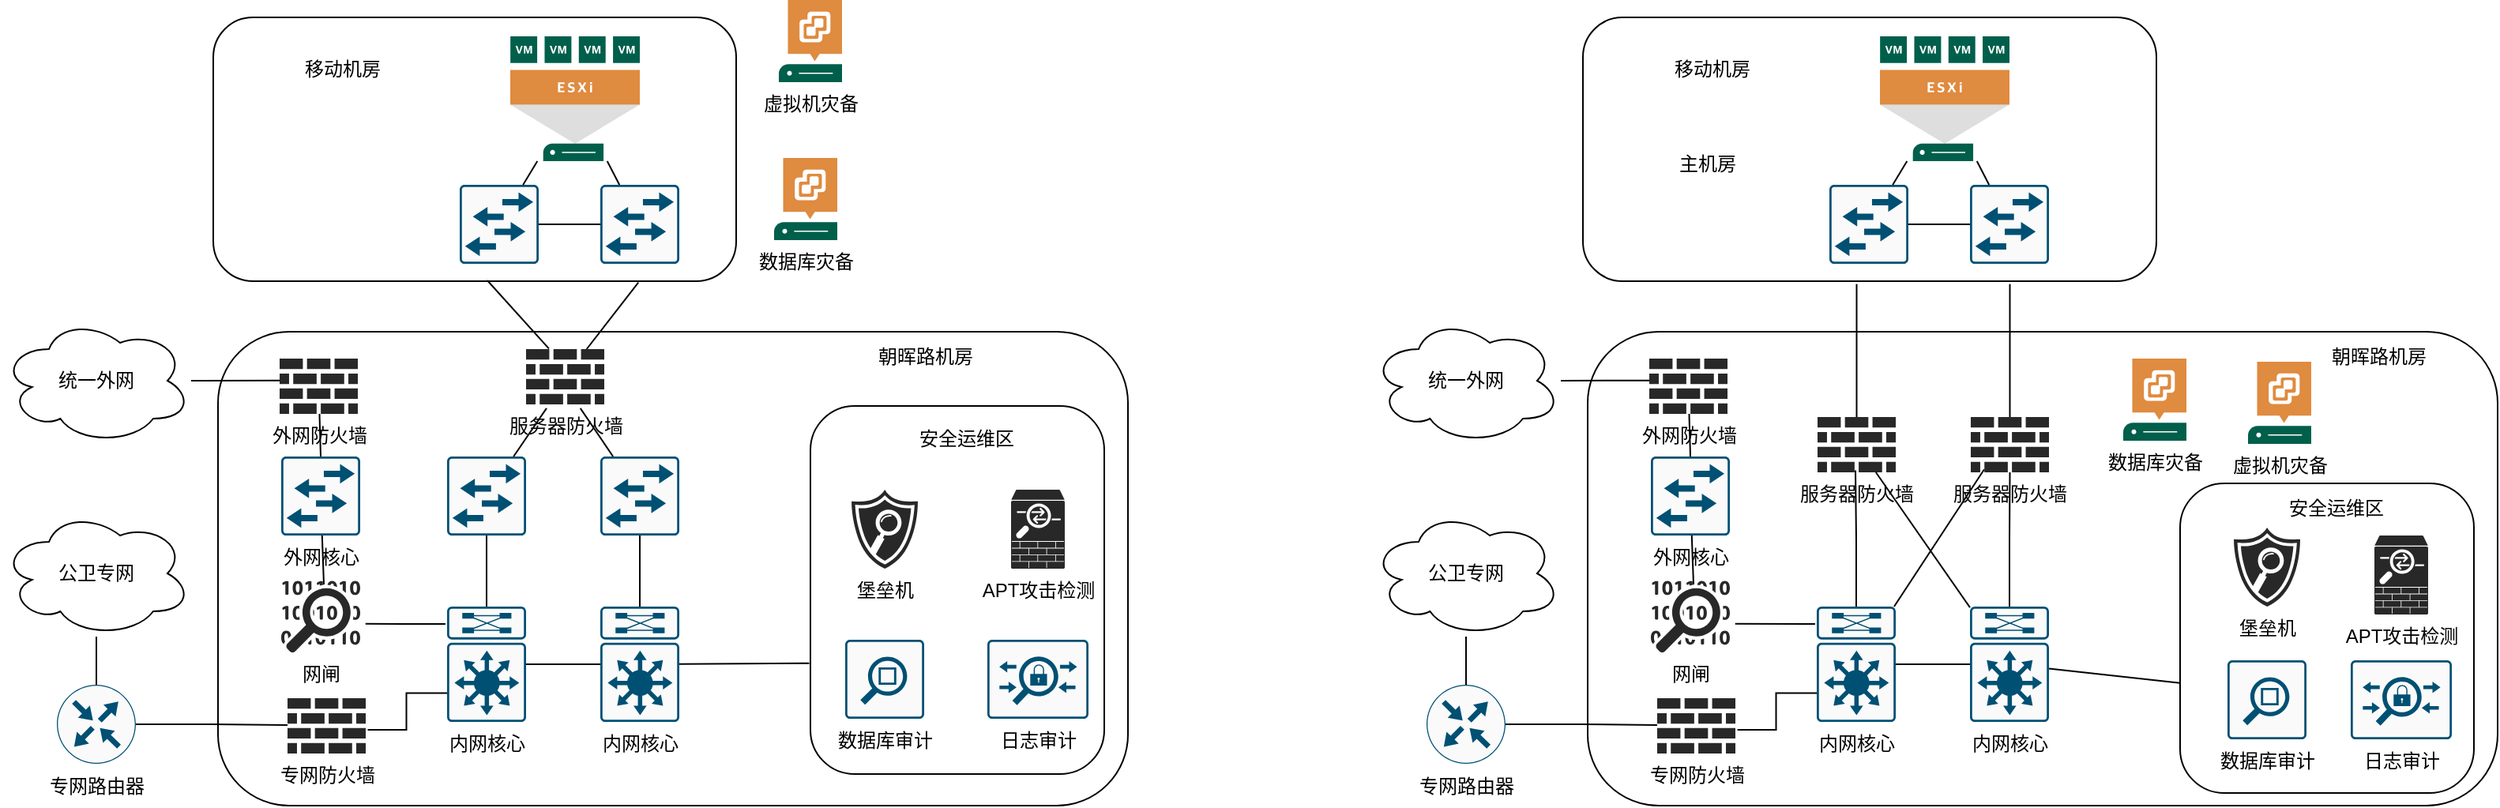 <mxfile version="14.4.7" type="github">
  <diagram id="T7oG49uDSiqigywCCAfy" name="Page-1">
    <mxGraphModel dx="1148" dy="724" grid="0" gridSize="10" guides="1" tooltips="1" connect="1" arrows="1" fold="1" page="1" pageScale="1" pageWidth="827" pageHeight="1169" math="0" shadow="0">
      <root>
        <mxCell id="0" />
        <mxCell id="1" parent="0" />
        <mxCell id="SXJqNtBxMHXA8K4A3yBE-22" value="" style="rounded=1;whiteSpace=wrap;html=1;" parent="1" vertex="1">
          <mxGeometry x="161" y="278" width="576" height="300" as="geometry" />
        </mxCell>
        <mxCell id="SXJqNtBxMHXA8K4A3yBE-49" value="" style="rounded=1;whiteSpace=wrap;html=1;" parent="1" vertex="1">
          <mxGeometry x="536" y="325" width="186" height="233" as="geometry" />
        </mxCell>
        <mxCell id="SXJqNtBxMHXA8K4A3yBE-13" value="" style="rounded=1;whiteSpace=wrap;html=1;" parent="1" vertex="1">
          <mxGeometry x="158" y="79" width="331" height="167" as="geometry" />
        </mxCell>
        <mxCell id="SXJqNtBxMHXA8K4A3yBE-32" style="edgeStyle=none;rounded=0;orthogonalLoop=1;jettySize=auto;html=1;entryX=1.067;entryY=0.597;entryDx=0;entryDy=0;entryPerimeter=0;endArrow=none;endFill=0;exitX=-0.02;exitY=0.151;exitDx=0;exitDy=0;exitPerimeter=0;" parent="1" source="SXJqNtBxMHXA8K4A3yBE-1" target="SXJqNtBxMHXA8K4A3yBE-31" edge="1">
          <mxGeometry relative="1" as="geometry" />
        </mxCell>
        <mxCell id="SXJqNtBxMHXA8K4A3yBE-44" style="edgeStyle=none;rounded=0;orthogonalLoop=1;jettySize=auto;html=1;entryX=0;entryY=0.5;entryDx=0;entryDy=0;entryPerimeter=0;endArrow=none;endFill=0;" parent="1" source="SXJqNtBxMHXA8K4A3yBE-1" target="SXJqNtBxMHXA8K4A3yBE-42" edge="1">
          <mxGeometry relative="1" as="geometry" />
        </mxCell>
        <mxCell id="SXJqNtBxMHXA8K4A3yBE-1" value="内网核心" style="points=[[0.015,0.015,0],[0.985,0.015,0],[0.985,0.985,0],[0.015,0.985,0],[0.25,0,0],[0.5,0,0],[0.75,0,0],[1,0.25,0],[1,0.5,0],[1,0.75,0],[0.75,1,0],[0.5,1,0],[0.25,1,0],[0,0.75,0],[0,0.5,0],[0,0.25,0]];verticalLabelPosition=bottom;html=1;verticalAlign=top;aspect=fixed;align=center;pointerEvents=1;shape=mxgraph.cisco19.rect;prIcon=l3_modular;fillColor=#FAFAFA;strokeColor=#005073;" parent="1" vertex="1">
          <mxGeometry x="306" y="452" width="50" height="73" as="geometry" />
        </mxCell>
        <mxCell id="SXJqNtBxMHXA8K4A3yBE-24" style="edgeStyle=none;rounded=0;orthogonalLoop=1;jettySize=auto;html=1;entryX=0;entryY=0.5;entryDx=0;entryDy=0;entryPerimeter=0;endArrow=none;endFill=0;" parent="1" source="SXJqNtBxMHXA8K4A3yBE-3" target="SXJqNtBxMHXA8K4A3yBE-9" edge="1">
          <mxGeometry relative="1" as="geometry" />
        </mxCell>
        <mxCell id="SXJqNtBxMHXA8K4A3yBE-3" value="" style="points=[[0.015,0.015,0],[0.985,0.015,0],[0.985,0.985,0],[0.015,0.985,0],[0.25,0,0],[0.5,0,0],[0.75,0,0],[1,0.25,0],[1,0.5,0],[1,0.75,0],[0.75,1,0],[0.5,1,0],[0.25,1,0],[0,0.75,0],[0,0.5,0],[0,0.25,0]];verticalLabelPosition=bottom;html=1;verticalAlign=top;aspect=fixed;align=center;pointerEvents=1;shape=mxgraph.cisco19.rect;prIcon=workgroup_switch;fillColor=#FAFAFA;strokeColor=#005073;" parent="1" vertex="1">
          <mxGeometry x="314" y="185" width="50" height="50" as="geometry" />
        </mxCell>
        <mxCell id="SXJqNtBxMHXA8K4A3yBE-17" style="edgeStyle=none;rounded=0;orthogonalLoop=1;jettySize=auto;html=1;endArrow=none;endFill=0;" parent="1" source="SXJqNtBxMHXA8K4A3yBE-5" target="SXJqNtBxMHXA8K4A3yBE-3" edge="1">
          <mxGeometry relative="1" as="geometry" />
        </mxCell>
        <mxCell id="SXJqNtBxMHXA8K4A3yBE-18" style="edgeStyle=none;rounded=0;orthogonalLoop=1;jettySize=auto;html=1;endArrow=none;endFill=0;" parent="1" source="SXJqNtBxMHXA8K4A3yBE-5" target="SXJqNtBxMHXA8K4A3yBE-9" edge="1">
          <mxGeometry relative="1" as="geometry" />
        </mxCell>
        <mxCell id="SXJqNtBxMHXA8K4A3yBE-5" value="" style="pointerEvents=1;shadow=0;dashed=0;html=1;strokeColor=none;fillColor=#005F4B;labelPosition=center;verticalLabelPosition=bottom;verticalAlign=top;align=center;outlineConnect=0;shape=mxgraph.veeam2.esxi_host;" parent="1" vertex="1">
          <mxGeometry x="346" y="91" width="82" height="79" as="geometry" />
        </mxCell>
        <mxCell id="SXJqNtBxMHXA8K4A3yBE-15" style="edgeStyle=none;rounded=0;orthogonalLoop=1;jettySize=auto;html=1;entryX=0.524;entryY=0.997;entryDx=0;entryDy=0;entryPerimeter=0;endArrow=none;endFill=0;exitX=0.292;exitY=-0.008;exitDx=0;exitDy=0;exitPerimeter=0;" parent="1" source="SXJqNtBxMHXA8K4A3yBE-28" target="SXJqNtBxMHXA8K4A3yBE-13" edge="1">
          <mxGeometry relative="1" as="geometry" />
        </mxCell>
        <mxCell id="SXJqNtBxMHXA8K4A3yBE-20" style="edgeStyle=none;rounded=0;orthogonalLoop=1;jettySize=auto;html=1;entryX=0.5;entryY=0;entryDx=0;entryDy=0;entryPerimeter=0;endArrow=none;endFill=0;" parent="1" source="SXJqNtBxMHXA8K4A3yBE-8" target="SXJqNtBxMHXA8K4A3yBE-1" edge="1">
          <mxGeometry relative="1" as="geometry" />
        </mxCell>
        <mxCell id="SXJqNtBxMHXA8K4A3yBE-47" style="edgeStyle=none;rounded=0;orthogonalLoop=1;jettySize=auto;html=1;entryX=0.262;entryY=1.069;entryDx=0;entryDy=0;entryPerimeter=0;endArrow=none;endFill=0;" parent="1" source="SXJqNtBxMHXA8K4A3yBE-8" target="SXJqNtBxMHXA8K4A3yBE-28" edge="1">
          <mxGeometry relative="1" as="geometry" />
        </mxCell>
        <mxCell id="SXJqNtBxMHXA8K4A3yBE-8" value="" style="points=[[0.015,0.015,0],[0.985,0.015,0],[0.985,0.985,0],[0.015,0.985,0],[0.25,0,0],[0.5,0,0],[0.75,0,0],[1,0.25,0],[1,0.5,0],[1,0.75,0],[0.75,1,0],[0.5,1,0],[0.25,1,0],[0,0.75,0],[0,0.5,0],[0,0.25,0]];verticalLabelPosition=bottom;html=1;verticalAlign=top;aspect=fixed;align=center;pointerEvents=1;shape=mxgraph.cisco19.rect;prIcon=workgroup_switch;fillColor=#FAFAFA;strokeColor=#005073;" parent="1" vertex="1">
          <mxGeometry x="306" y="357" width="50" height="50" as="geometry" />
        </mxCell>
        <mxCell id="SXJqNtBxMHXA8K4A3yBE-9" value="" style="points=[[0.015,0.015,0],[0.985,0.015,0],[0.985,0.985,0],[0.015,0.985,0],[0.25,0,0],[0.5,0,0],[0.75,0,0],[1,0.25,0],[1,0.5,0],[1,0.75,0],[0.75,1,0],[0.5,1,0],[0.25,1,0],[0,0.75,0],[0,0.5,0],[0,0.25,0]];verticalLabelPosition=bottom;html=1;verticalAlign=top;aspect=fixed;align=center;pointerEvents=1;shape=mxgraph.cisco19.rect;prIcon=workgroup_switch;fillColor=#FAFAFA;strokeColor=#005073;" parent="1" vertex="1">
          <mxGeometry x="403" y="185" width="50" height="50" as="geometry" />
        </mxCell>
        <mxCell id="SXJqNtBxMHXA8K4A3yBE-12" value="虚拟机灾备" style="pointerEvents=1;shadow=0;dashed=0;html=1;strokeColor=none;fillColor=#005F4B;labelPosition=center;verticalLabelPosition=bottom;verticalAlign=top;align=center;outlineConnect=0;shape=mxgraph.veeam2.vcenter_server;" parent="1" vertex="1">
          <mxGeometry x="516" y="68" width="40" height="52" as="geometry" />
        </mxCell>
        <mxCell id="SXJqNtBxMHXA8K4A3yBE-14" value="移动机房" style="text;html=1;strokeColor=none;fillColor=none;align=center;verticalAlign=middle;whiteSpace=wrap;rounded=0;" parent="1" vertex="1">
          <mxGeometry x="201" y="91" width="78" height="42" as="geometry" />
        </mxCell>
        <mxCell id="SXJqNtBxMHXA8K4A3yBE-23" value="朝晖路机房" style="text;html=1;strokeColor=none;fillColor=none;align=center;verticalAlign=middle;whiteSpace=wrap;rounded=0;" parent="1" vertex="1">
          <mxGeometry x="570" y="282" width="78" height="23" as="geometry" />
        </mxCell>
        <mxCell id="SXJqNtBxMHXA8K4A3yBE-46" style="edgeStyle=none;rounded=0;orthogonalLoop=1;jettySize=auto;html=1;entryX=0.813;entryY=1.005;entryDx=0;entryDy=0;entryPerimeter=0;endArrow=none;endFill=0;" parent="1" source="SXJqNtBxMHXA8K4A3yBE-28" target="SXJqNtBxMHXA8K4A3yBE-13" edge="1">
          <mxGeometry relative="1" as="geometry" />
        </mxCell>
        <mxCell id="SXJqNtBxMHXA8K4A3yBE-28" value="服务器防火墙" style="verticalLabelPosition=bottom;html=1;fillColor=#282828;strokeColor=none;verticalAlign=top;pointerEvents=1;align=center;shape=mxgraph.cisco_safe.security_icons.firewall;" parent="1" vertex="1">
          <mxGeometry x="356" y="289" width="49.5" height="35" as="geometry" />
        </mxCell>
        <mxCell id="SXJqNtBxMHXA8K4A3yBE-29" value="APT攻击检测" style="verticalLabelPosition=bottom;html=1;fillColor=#282828;strokeColor=none;verticalAlign=top;pointerEvents=1;align=center;shape=mxgraph.cisco_safe.security_icons.icon9;" parent="1" vertex="1">
          <mxGeometry x="663" y="378" width="34" height="50" as="geometry" />
        </mxCell>
        <mxCell id="SXJqNtBxMHXA8K4A3yBE-30" value="堡垒机" style="verticalLabelPosition=bottom;html=1;fillColor=#282828;strokeColor=none;verticalAlign=top;pointerEvents=1;align=center;shape=mxgraph.cisco_safe.security_icons.icon12;" parent="1" vertex="1">
          <mxGeometry x="562" y="378" width="42" height="50" as="geometry" />
        </mxCell>
        <mxCell id="SXJqNtBxMHXA8K4A3yBE-31" value="网闸" style="verticalLabelPosition=bottom;html=1;fillColor=#282828;strokeColor=none;verticalAlign=top;pointerEvents=1;align=center;shape=mxgraph.cisco_safe.security_icons.icon13;" parent="1" vertex="1">
          <mxGeometry x="201" y="435.75" width="50" height="45.5" as="geometry" />
        </mxCell>
        <mxCell id="SXJqNtBxMHXA8K4A3yBE-34" style="edgeStyle=none;rounded=0;orthogonalLoop=1;jettySize=auto;html=1;entryX=0.54;entryY=0.051;entryDx=0;entryDy=0;entryPerimeter=0;endArrow=none;endFill=0;" parent="1" source="SXJqNtBxMHXA8K4A3yBE-33" target="SXJqNtBxMHXA8K4A3yBE-31" edge="1">
          <mxGeometry relative="1" as="geometry" />
        </mxCell>
        <mxCell id="SXJqNtBxMHXA8K4A3yBE-33" value="外网核心" style="points=[[0.015,0.015,0],[0.985,0.015,0],[0.985,0.985,0],[0.015,0.985,0],[0.25,0,0],[0.5,0,0],[0.75,0,0],[1,0.25,0],[1,0.5,0],[1,0.75,0],[0.75,1,0],[0.5,1,0],[0.25,1,0],[0,0.75,0],[0,0.5,0],[0,0.25,0]];verticalLabelPosition=bottom;html=1;verticalAlign=top;aspect=fixed;align=center;pointerEvents=1;shape=mxgraph.cisco19.rect;prIcon=workgroup_switch;fillColor=#FAFAFA;strokeColor=#005073;" parent="1" vertex="1">
          <mxGeometry x="201" y="357" width="50" height="50" as="geometry" />
        </mxCell>
        <mxCell id="SXJqNtBxMHXA8K4A3yBE-38" style="edgeStyle=none;rounded=0;orthogonalLoop=1;jettySize=auto;html=1;entryX=0.01;entryY=0.395;entryDx=0;entryDy=0;entryPerimeter=0;endArrow=none;endFill=0;" parent="1" source="SXJqNtBxMHXA8K4A3yBE-35" target="SXJqNtBxMHXA8K4A3yBE-37" edge="1">
          <mxGeometry relative="1" as="geometry" />
        </mxCell>
        <mxCell id="SXJqNtBxMHXA8K4A3yBE-35" value="统一外网" style="ellipse;shape=cloud;whiteSpace=wrap;html=1;" parent="1" vertex="1">
          <mxGeometry x="24" y="269" width="120" height="80" as="geometry" />
        </mxCell>
        <mxCell id="SXJqNtBxMHXA8K4A3yBE-39" style="edgeStyle=none;rounded=0;orthogonalLoop=1;jettySize=auto;html=1;entryX=0.5;entryY=0;entryDx=0;entryDy=0;entryPerimeter=0;endArrow=none;endFill=0;" parent="1" source="SXJqNtBxMHXA8K4A3yBE-37" target="SXJqNtBxMHXA8K4A3yBE-33" edge="1">
          <mxGeometry relative="1" as="geometry" />
        </mxCell>
        <mxCell id="SXJqNtBxMHXA8K4A3yBE-37" value="外网防火墙" style="verticalLabelPosition=bottom;html=1;fillColor=#282828;strokeColor=none;verticalAlign=top;pointerEvents=1;align=center;shape=mxgraph.cisco_safe.security_icons.firewall;" parent="1" vertex="1">
          <mxGeometry x="200" y="295" width="49.5" height="35" as="geometry" />
        </mxCell>
        <mxCell id="SXJqNtBxMHXA8K4A3yBE-40" value="数据库审计" style="points=[[0.015,0.015,0],[0.985,0.015,0],[0.985,0.985,0],[0.015,0.985,0],[0.25,0,0],[0.5,0,0],[0.75,0,0],[1,0.25,0],[1,0.5,0],[1,0.75,0],[0.75,1,0],[0.5,1,0],[0.25,1,0],[0,0.75,0],[0,0.5,0],[0,0.25,0]];verticalLabelPosition=bottom;html=1;verticalAlign=top;aspect=fixed;align=center;pointerEvents=1;shape=mxgraph.cisco19.rect;prIcon=net_mgmt_appliance;fillColor=#FAFAFA;strokeColor=#005073;" parent="1" vertex="1">
          <mxGeometry x="558" y="473" width="50" height="50" as="geometry" />
        </mxCell>
        <mxCell id="SXJqNtBxMHXA8K4A3yBE-41" value="日志审计" style="points=[[0.015,0.015,0],[0.985,0.015,0],[0.985,0.985,0],[0.015,0.985,0],[0.25,0,0],[0.5,0,0],[0.75,0,0],[1,0.25,0],[1,0.5,0],[1,0.75,0],[0.75,1,0],[0.5,1,0],[0.25,1,0],[0,0.75,0],[0,0.5,0],[0,0.25,0]];verticalLabelPosition=bottom;html=1;verticalAlign=top;aspect=fixed;align=center;pointerEvents=1;shape=mxgraph.cisco19.rect;prIcon=acs;fillColor=#FAFAFA;strokeColor=#005073;" parent="1" vertex="1">
          <mxGeometry x="648" y="473" width="64" height="50" as="geometry" />
        </mxCell>
        <mxCell id="SXJqNtBxMHXA8K4A3yBE-45" style="edgeStyle=none;rounded=0;orthogonalLoop=1;jettySize=auto;html=1;entryX=0.5;entryY=1;entryDx=0;entryDy=0;entryPerimeter=0;endArrow=none;endFill=0;" parent="1" source="SXJqNtBxMHXA8K4A3yBE-42" target="SXJqNtBxMHXA8K4A3yBE-43" edge="1">
          <mxGeometry relative="1" as="geometry" />
        </mxCell>
        <mxCell id="SXJqNtBxMHXA8K4A3yBE-50" style="edgeStyle=none;rounded=0;orthogonalLoop=1;jettySize=auto;html=1;entryX=-0.004;entryY=0.699;entryDx=0;entryDy=0;entryPerimeter=0;endArrow=none;endFill=0;" parent="1" source="SXJqNtBxMHXA8K4A3yBE-42" target="SXJqNtBxMHXA8K4A3yBE-49" edge="1">
          <mxGeometry relative="1" as="geometry" />
        </mxCell>
        <mxCell id="SXJqNtBxMHXA8K4A3yBE-42" value="内网核心" style="points=[[0.015,0.015,0],[0.985,0.015,0],[0.985,0.985,0],[0.015,0.985,0],[0.25,0,0],[0.5,0,0],[0.75,0,0],[1,0.25,0],[1,0.5,0],[1,0.75,0],[0.75,1,0],[0.5,1,0],[0.25,1,0],[0,0.75,0],[0,0.5,0],[0,0.25,0]];verticalLabelPosition=bottom;html=1;verticalAlign=top;aspect=fixed;align=center;pointerEvents=1;shape=mxgraph.cisco19.rect;prIcon=l3_modular;fillColor=#FAFAFA;strokeColor=#005073;" parent="1" vertex="1">
          <mxGeometry x="403" y="452" width="50" height="73" as="geometry" />
        </mxCell>
        <mxCell id="SXJqNtBxMHXA8K4A3yBE-48" style="edgeStyle=none;rounded=0;orthogonalLoop=1;jettySize=auto;html=1;entryX=0.694;entryY=1.069;entryDx=0;entryDy=0;entryPerimeter=0;endArrow=none;endFill=0;" parent="1" source="SXJqNtBxMHXA8K4A3yBE-43" target="SXJqNtBxMHXA8K4A3yBE-28" edge="1">
          <mxGeometry relative="1" as="geometry" />
        </mxCell>
        <mxCell id="SXJqNtBxMHXA8K4A3yBE-43" value="" style="points=[[0.015,0.015,0],[0.985,0.015,0],[0.985,0.985,0],[0.015,0.985,0],[0.25,0,0],[0.5,0,0],[0.75,0,0],[1,0.25,0],[1,0.5,0],[1,0.75,0],[0.75,1,0],[0.5,1,0],[0.25,1,0],[0,0.75,0],[0,0.5,0],[0,0.25,0]];verticalLabelPosition=bottom;html=1;verticalAlign=top;aspect=fixed;align=center;pointerEvents=1;shape=mxgraph.cisco19.rect;prIcon=workgroup_switch;fillColor=#FAFAFA;strokeColor=#005073;" parent="1" vertex="1">
          <mxGeometry x="403" y="357" width="50" height="50" as="geometry" />
        </mxCell>
        <mxCell id="SXJqNtBxMHXA8K4A3yBE-51" value="安全运维区" style="text;html=1;strokeColor=none;fillColor=none;align=center;verticalAlign=middle;whiteSpace=wrap;rounded=0;" parent="1" vertex="1">
          <mxGeometry x="596" y="334" width="78" height="23" as="geometry" />
        </mxCell>
        <mxCell id="SXJqNtBxMHXA8K4A3yBE-52" value="数据库灾备" style="pointerEvents=1;shadow=0;dashed=0;html=1;strokeColor=none;fillColor=#005F4B;labelPosition=center;verticalLabelPosition=bottom;verticalAlign=top;align=center;outlineConnect=0;shape=mxgraph.veeam2.vcenter_server;" parent="1" vertex="1">
          <mxGeometry x="513" y="168" width="40" height="52" as="geometry" />
        </mxCell>
        <mxCell id="t2B6PsjgZT08W73TNe0e-59" style="edgeStyle=orthogonalEdgeStyle;rounded=0;orthogonalLoop=1;jettySize=auto;html=1;endArrow=none;endFill=0;" parent="1" source="t2B6PsjgZT08W73TNe0e-1" target="t2B6PsjgZT08W73TNe0e-57" edge="1">
          <mxGeometry relative="1" as="geometry" />
        </mxCell>
        <mxCell id="t2B6PsjgZT08W73TNe0e-1" value="公卫专网" style="ellipse;shape=cloud;whiteSpace=wrap;html=1;" parent="1" vertex="1">
          <mxGeometry x="24" y="391" width="120" height="80" as="geometry" />
        </mxCell>
        <mxCell id="t2B6PsjgZT08W73TNe0e-6" style="rounded=0;orthogonalLoop=1;jettySize=auto;html=1;entryX=0;entryY=0.75;entryDx=0;entryDy=0;entryPerimeter=0;endArrow=none;endFill=0;exitX=1.026;exitY=0.571;exitDx=0;exitDy=0;exitPerimeter=0;edgeStyle=orthogonalEdgeStyle;" parent="1" source="t2B6PsjgZT08W73TNe0e-4" target="SXJqNtBxMHXA8K4A3yBE-1" edge="1">
          <mxGeometry relative="1" as="geometry" />
        </mxCell>
        <mxCell id="t2B6PsjgZT08W73TNe0e-4" value="专网防火墙" style="verticalLabelPosition=bottom;html=1;fillColor=#282828;strokeColor=none;verticalAlign=top;pointerEvents=1;align=center;shape=mxgraph.cisco_safe.security_icons.firewall;" parent="1" vertex="1">
          <mxGeometry x="205" y="510" width="49.5" height="35" as="geometry" />
        </mxCell>
        <mxCell id="t2B6PsjgZT08W73TNe0e-58" style="edgeStyle=orthogonalEdgeStyle;rounded=0;orthogonalLoop=1;jettySize=auto;html=1;entryX=0;entryY=0.486;entryDx=0;entryDy=0;entryPerimeter=0;endArrow=none;endFill=0;" parent="1" source="t2B6PsjgZT08W73TNe0e-57" target="t2B6PsjgZT08W73TNe0e-4" edge="1">
          <mxGeometry relative="1" as="geometry" />
        </mxCell>
        <mxCell id="t2B6PsjgZT08W73TNe0e-57" value="专网路由器" style="points=[[0.5,0,0],[1,0.5,0],[0.5,1,0],[0,0.5,0],[0.145,0.145,0],[0.856,0.145,0],[0.855,0.856,0],[0.145,0.855,0]];verticalLabelPosition=bottom;html=1;verticalAlign=top;aspect=fixed;align=center;pointerEvents=1;shape=mxgraph.cisco19.rect;prIcon=router;fillColor=#FAFAFA;strokeColor=#005073;" parent="1" vertex="1">
          <mxGeometry x="59" y="501.5" width="50" height="50" as="geometry" />
        </mxCell>
        <mxCell id="t2B6PsjgZT08W73TNe0e-60" value="" style="rounded=1;whiteSpace=wrap;html=1;" parent="1" vertex="1">
          <mxGeometry x="1028" y="278" width="576" height="300" as="geometry" />
        </mxCell>
        <mxCell id="t2B6PsjgZT08W73TNe0e-61" value="" style="rounded=1;whiteSpace=wrap;html=1;" parent="1" vertex="1">
          <mxGeometry x="1403" y="374" width="186" height="196" as="geometry" />
        </mxCell>
        <mxCell id="t2B6PsjgZT08W73TNe0e-62" value="" style="rounded=1;whiteSpace=wrap;html=1;" parent="1" vertex="1">
          <mxGeometry x="1025" y="79" width="363" height="167" as="geometry" />
        </mxCell>
        <mxCell id="t2B6PsjgZT08W73TNe0e-63" style="edgeStyle=none;rounded=0;orthogonalLoop=1;jettySize=auto;html=1;entryX=1.067;entryY=0.597;entryDx=0;entryDy=0;entryPerimeter=0;endArrow=none;endFill=0;exitX=-0.02;exitY=0.151;exitDx=0;exitDy=0;exitPerimeter=0;" parent="1" source="t2B6PsjgZT08W73TNe0e-65" target="t2B6PsjgZT08W73TNe0e-83" edge="1">
          <mxGeometry relative="1" as="geometry" />
        </mxCell>
        <mxCell id="t2B6PsjgZT08W73TNe0e-64" style="edgeStyle=none;rounded=0;orthogonalLoop=1;jettySize=auto;html=1;entryX=0;entryY=0.5;entryDx=0;entryDy=0;entryPerimeter=0;endArrow=none;endFill=0;" parent="1" source="t2B6PsjgZT08W73TNe0e-65" target="t2B6PsjgZT08W73TNe0e-94" edge="1">
          <mxGeometry relative="1" as="geometry" />
        </mxCell>
        <mxCell id="t2B6PsjgZT08W73TNe0e-113" style="edgeStyle=orthogonalEdgeStyle;rounded=0;orthogonalLoop=1;jettySize=auto;html=1;entryX=0.485;entryY=0.963;entryDx=0;entryDy=0;entryPerimeter=0;endArrow=none;endFill=0;" parent="1" source="t2B6PsjgZT08W73TNe0e-65" target="t2B6PsjgZT08W73TNe0e-80" edge="1">
          <mxGeometry relative="1" as="geometry" />
        </mxCell>
        <mxCell id="t2B6PsjgZT08W73TNe0e-116" style="rounded=0;orthogonalLoop=1;jettySize=auto;html=1;entryX=0.172;entryY=0.947;entryDx=0;entryDy=0;entryPerimeter=0;endArrow=none;endFill=0;" parent="1" source="t2B6PsjgZT08W73TNe0e-65" target="t2B6PsjgZT08W73TNe0e-108" edge="1">
          <mxGeometry relative="1" as="geometry" />
        </mxCell>
        <mxCell id="t2B6PsjgZT08W73TNe0e-65" value="内网核心" style="points=[[0.015,0.015,0],[0.985,0.015,0],[0.985,0.985,0],[0.015,0.985,0],[0.25,0,0],[0.5,0,0],[0.75,0,0],[1,0.25,0],[1,0.5,0],[1,0.75,0],[0.75,1,0],[0.5,1,0],[0.25,1,0],[0,0.75,0],[0,0.5,0],[0,0.25,0]];verticalLabelPosition=bottom;html=1;verticalAlign=top;aspect=fixed;align=center;pointerEvents=1;shape=mxgraph.cisco19.rect;prIcon=l3_modular;fillColor=#FAFAFA;strokeColor=#005073;" parent="1" vertex="1">
          <mxGeometry x="1173" y="452" width="50" height="73" as="geometry" />
        </mxCell>
        <mxCell id="t2B6PsjgZT08W73TNe0e-66" style="edgeStyle=none;rounded=0;orthogonalLoop=1;jettySize=auto;html=1;entryX=0;entryY=0.5;entryDx=0;entryDy=0;entryPerimeter=0;endArrow=none;endFill=0;" parent="1" source="t2B6PsjgZT08W73TNe0e-67" target="t2B6PsjgZT08W73TNe0e-75" edge="1">
          <mxGeometry relative="1" as="geometry" />
        </mxCell>
        <mxCell id="t2B6PsjgZT08W73TNe0e-67" value="" style="points=[[0.015,0.015,0],[0.985,0.015,0],[0.985,0.985,0],[0.015,0.985,0],[0.25,0,0],[0.5,0,0],[0.75,0,0],[1,0.25,0],[1,0.5,0],[1,0.75,0],[0.75,1,0],[0.5,1,0],[0.25,1,0],[0,0.75,0],[0,0.5,0],[0,0.25,0]];verticalLabelPosition=bottom;html=1;verticalAlign=top;aspect=fixed;align=center;pointerEvents=1;shape=mxgraph.cisco19.rect;prIcon=workgroup_switch;fillColor=#FAFAFA;strokeColor=#005073;" parent="1" vertex="1">
          <mxGeometry x="1181" y="185" width="50" height="50" as="geometry" />
        </mxCell>
        <mxCell id="t2B6PsjgZT08W73TNe0e-68" style="edgeStyle=none;rounded=0;orthogonalLoop=1;jettySize=auto;html=1;endArrow=none;endFill=0;" parent="1" source="t2B6PsjgZT08W73TNe0e-70" target="t2B6PsjgZT08W73TNe0e-67" edge="1">
          <mxGeometry relative="1" as="geometry" />
        </mxCell>
        <mxCell id="t2B6PsjgZT08W73TNe0e-69" style="edgeStyle=none;rounded=0;orthogonalLoop=1;jettySize=auto;html=1;endArrow=none;endFill=0;" parent="1" source="t2B6PsjgZT08W73TNe0e-70" target="t2B6PsjgZT08W73TNe0e-75" edge="1">
          <mxGeometry relative="1" as="geometry" />
        </mxCell>
        <mxCell id="t2B6PsjgZT08W73TNe0e-70" value="" style="pointerEvents=1;shadow=0;dashed=0;html=1;strokeColor=none;fillColor=#005F4B;labelPosition=center;verticalLabelPosition=bottom;verticalAlign=top;align=center;outlineConnect=0;shape=mxgraph.veeam2.esxi_host;" parent="1" vertex="1">
          <mxGeometry x="1213" y="91" width="82" height="79" as="geometry" />
        </mxCell>
        <mxCell id="t2B6PsjgZT08W73TNe0e-75" value="" style="points=[[0.015,0.015,0],[0.985,0.015,0],[0.985,0.985,0],[0.015,0.985,0],[0.25,0,0],[0.5,0,0],[0.75,0,0],[1,0.25,0],[1,0.5,0],[1,0.75,0],[0.75,1,0],[0.5,1,0],[0.25,1,0],[0,0.75,0],[0,0.5,0],[0,0.25,0]];verticalLabelPosition=bottom;html=1;verticalAlign=top;aspect=fixed;align=center;pointerEvents=1;shape=mxgraph.cisco19.rect;prIcon=workgroup_switch;fillColor=#FAFAFA;strokeColor=#005073;" parent="1" vertex="1">
          <mxGeometry x="1270" y="185" width="50" height="50" as="geometry" />
        </mxCell>
        <mxCell id="t2B6PsjgZT08W73TNe0e-76" value="虚拟机灾备" style="pointerEvents=1;shadow=0;dashed=0;html=1;strokeColor=none;fillColor=#005F4B;labelPosition=center;verticalLabelPosition=bottom;verticalAlign=top;align=center;outlineConnect=0;shape=mxgraph.veeam2.vcenter_server;" parent="1" vertex="1">
          <mxGeometry x="1446" y="297" width="40" height="52" as="geometry" />
        </mxCell>
        <mxCell id="t2B6PsjgZT08W73TNe0e-77" value="移动机房" style="text;html=1;strokeColor=none;fillColor=none;align=center;verticalAlign=middle;whiteSpace=wrap;rounded=0;" parent="1" vertex="1">
          <mxGeometry x="1068" y="91" width="78" height="42" as="geometry" />
        </mxCell>
        <mxCell id="t2B6PsjgZT08W73TNe0e-78" value="朝晖路机房" style="text;html=1;strokeColor=none;fillColor=none;align=center;verticalAlign=middle;whiteSpace=wrap;rounded=0;" parent="1" vertex="1">
          <mxGeometry x="1490" y="282" width="78" height="23" as="geometry" />
        </mxCell>
        <mxCell id="nDxs1voYdMKsNKjSrRko-1" style="edgeStyle=none;rounded=0;orthogonalLoop=1;jettySize=auto;html=1;endArrow=none;endFill=0;" edge="1" parent="1" source="t2B6PsjgZT08W73TNe0e-80">
          <mxGeometry relative="1" as="geometry">
            <mxPoint x="1198.25" y="247.833" as="targetPoint" />
          </mxGeometry>
        </mxCell>
        <mxCell id="t2B6PsjgZT08W73TNe0e-80" value="服务器防火墙" style="verticalLabelPosition=bottom;html=1;fillColor=#282828;strokeColor=none;verticalAlign=top;pointerEvents=1;align=center;shape=mxgraph.cisco_safe.security_icons.firewall;" parent="1" vertex="1">
          <mxGeometry x="1173.5" y="332" width="49.5" height="35" as="geometry" />
        </mxCell>
        <mxCell id="t2B6PsjgZT08W73TNe0e-81" value="APT攻击检测" style="verticalLabelPosition=bottom;html=1;fillColor=#282828;strokeColor=none;verticalAlign=top;pointerEvents=1;align=center;shape=mxgraph.cisco_safe.security_icons.icon9;" parent="1" vertex="1">
          <mxGeometry x="1526" y="407" width="34" height="50" as="geometry" />
        </mxCell>
        <mxCell id="t2B6PsjgZT08W73TNe0e-82" value="堡垒机" style="verticalLabelPosition=bottom;html=1;fillColor=#282828;strokeColor=none;verticalAlign=top;pointerEvents=1;align=center;shape=mxgraph.cisco_safe.security_icons.icon12;" parent="1" vertex="1">
          <mxGeometry x="1437" y="402" width="42" height="50" as="geometry" />
        </mxCell>
        <mxCell id="t2B6PsjgZT08W73TNe0e-83" value="网闸" style="verticalLabelPosition=bottom;html=1;fillColor=#282828;strokeColor=none;verticalAlign=top;pointerEvents=1;align=center;shape=mxgraph.cisco_safe.security_icons.icon13;" parent="1" vertex="1">
          <mxGeometry x="1068" y="435.75" width="50" height="45.5" as="geometry" />
        </mxCell>
        <mxCell id="t2B6PsjgZT08W73TNe0e-84" style="edgeStyle=none;rounded=0;orthogonalLoop=1;jettySize=auto;html=1;entryX=0.54;entryY=0.051;entryDx=0;entryDy=0;entryPerimeter=0;endArrow=none;endFill=0;" parent="1" source="t2B6PsjgZT08W73TNe0e-85" target="t2B6PsjgZT08W73TNe0e-83" edge="1">
          <mxGeometry relative="1" as="geometry" />
        </mxCell>
        <mxCell id="t2B6PsjgZT08W73TNe0e-85" value="外网核心" style="points=[[0.015,0.015,0],[0.985,0.015,0],[0.985,0.985,0],[0.015,0.985,0],[0.25,0,0],[0.5,0,0],[0.75,0,0],[1,0.25,0],[1,0.5,0],[1,0.75,0],[0.75,1,0],[0.5,1,0],[0.25,1,0],[0,0.75,0],[0,0.5,0],[0,0.25,0]];verticalLabelPosition=bottom;html=1;verticalAlign=top;aspect=fixed;align=center;pointerEvents=1;shape=mxgraph.cisco19.rect;prIcon=workgroup_switch;fillColor=#FAFAFA;strokeColor=#005073;" parent="1" vertex="1">
          <mxGeometry x="1068" y="357" width="50" height="50" as="geometry" />
        </mxCell>
        <mxCell id="t2B6PsjgZT08W73TNe0e-86" style="edgeStyle=none;rounded=0;orthogonalLoop=1;jettySize=auto;html=1;entryX=0.01;entryY=0.395;entryDx=0;entryDy=0;entryPerimeter=0;endArrow=none;endFill=0;" parent="1" source="t2B6PsjgZT08W73TNe0e-87" target="t2B6PsjgZT08W73TNe0e-89" edge="1">
          <mxGeometry relative="1" as="geometry" />
        </mxCell>
        <mxCell id="t2B6PsjgZT08W73TNe0e-87" value="统一外网" style="ellipse;shape=cloud;whiteSpace=wrap;html=1;" parent="1" vertex="1">
          <mxGeometry x="891" y="269" width="120" height="80" as="geometry" />
        </mxCell>
        <mxCell id="t2B6PsjgZT08W73TNe0e-88" style="edgeStyle=none;rounded=0;orthogonalLoop=1;jettySize=auto;html=1;entryX=0.5;entryY=0;entryDx=0;entryDy=0;entryPerimeter=0;endArrow=none;endFill=0;" parent="1" source="t2B6PsjgZT08W73TNe0e-89" target="t2B6PsjgZT08W73TNe0e-85" edge="1">
          <mxGeometry relative="1" as="geometry" />
        </mxCell>
        <mxCell id="t2B6PsjgZT08W73TNe0e-89" value="外网防火墙" style="verticalLabelPosition=bottom;html=1;fillColor=#282828;strokeColor=none;verticalAlign=top;pointerEvents=1;align=center;shape=mxgraph.cisco_safe.security_icons.firewall;" parent="1" vertex="1">
          <mxGeometry x="1067" y="295" width="49.5" height="35" as="geometry" />
        </mxCell>
        <mxCell id="t2B6PsjgZT08W73TNe0e-90" value="数据库审计" style="points=[[0.015,0.015,0],[0.985,0.015,0],[0.985,0.985,0],[0.015,0.985,0],[0.25,0,0],[0.5,0,0],[0.75,0,0],[1,0.25,0],[1,0.5,0],[1,0.75,0],[0.75,1,0],[0.5,1,0],[0.25,1,0],[0,0.75,0],[0,0.5,0],[0,0.25,0]];verticalLabelPosition=bottom;html=1;verticalAlign=top;aspect=fixed;align=center;pointerEvents=1;shape=mxgraph.cisco19.rect;prIcon=net_mgmt_appliance;fillColor=#FAFAFA;strokeColor=#005073;" parent="1" vertex="1">
          <mxGeometry x="1433" y="486" width="50" height="50" as="geometry" />
        </mxCell>
        <mxCell id="t2B6PsjgZT08W73TNe0e-91" value="日志审计" style="points=[[0.015,0.015,0],[0.985,0.015,0],[0.985,0.985,0],[0.015,0.985,0],[0.25,0,0],[0.5,0,0],[0.75,0,0],[1,0.25,0],[1,0.5,0],[1,0.75,0],[0.75,1,0],[0.5,1,0],[0.25,1,0],[0,0.75,0],[0,0.5,0],[0,0.25,0]];verticalLabelPosition=bottom;html=1;verticalAlign=top;aspect=fixed;align=center;pointerEvents=1;shape=mxgraph.cisco19.rect;prIcon=acs;fillColor=#FAFAFA;strokeColor=#005073;" parent="1" vertex="1">
          <mxGeometry x="1511" y="486" width="64" height="50" as="geometry" />
        </mxCell>
        <mxCell id="t2B6PsjgZT08W73TNe0e-93" style="edgeStyle=none;rounded=0;orthogonalLoop=1;jettySize=auto;html=1;endArrow=none;endFill=0;entryX=0;entryY=0.645;entryDx=0;entryDy=0;entryPerimeter=0;" parent="1" source="t2B6PsjgZT08W73TNe0e-94" target="t2B6PsjgZT08W73TNe0e-61" edge="1">
          <mxGeometry relative="1" as="geometry">
            <mxPoint x="1404" y="490" as="targetPoint" />
          </mxGeometry>
        </mxCell>
        <mxCell id="t2B6PsjgZT08W73TNe0e-114" style="edgeStyle=orthogonalEdgeStyle;rounded=0;orthogonalLoop=1;jettySize=auto;html=1;endArrow=none;endFill=0;" parent="1" source="t2B6PsjgZT08W73TNe0e-94" target="t2B6PsjgZT08W73TNe0e-108" edge="1">
          <mxGeometry relative="1" as="geometry" />
        </mxCell>
        <mxCell id="t2B6PsjgZT08W73TNe0e-117" style="edgeStyle=none;rounded=0;orthogonalLoop=1;jettySize=auto;html=1;endArrow=none;endFill=0;" parent="1" source="t2B6PsjgZT08W73TNe0e-94" target="t2B6PsjgZT08W73TNe0e-80" edge="1">
          <mxGeometry relative="1" as="geometry" />
        </mxCell>
        <mxCell id="t2B6PsjgZT08W73TNe0e-94" value="内网核心" style="points=[[0.015,0.015,0],[0.985,0.015,0],[0.985,0.985,0],[0.015,0.985,0],[0.25,0,0],[0.5,0,0],[0.75,0,0],[1,0.25,0],[1,0.5,0],[1,0.75,0],[0.75,1,0],[0.5,1,0],[0.25,1,0],[0,0.75,0],[0,0.5,0],[0,0.25,0]];verticalLabelPosition=bottom;html=1;verticalAlign=top;aspect=fixed;align=center;pointerEvents=1;shape=mxgraph.cisco19.rect;prIcon=l3_modular;fillColor=#FAFAFA;strokeColor=#005073;" parent="1" vertex="1">
          <mxGeometry x="1270" y="452" width="50" height="73" as="geometry" />
        </mxCell>
        <mxCell id="t2B6PsjgZT08W73TNe0e-97" value="安全运维区" style="text;html=1;strokeColor=none;fillColor=none;align=center;verticalAlign=middle;whiteSpace=wrap;rounded=0;" parent="1" vertex="1">
          <mxGeometry x="1463" y="378" width="78" height="23" as="geometry" />
        </mxCell>
        <mxCell id="t2B6PsjgZT08W73TNe0e-98" value="数据库灾备" style="pointerEvents=1;shadow=0;dashed=0;html=1;strokeColor=none;fillColor=#005F4B;labelPosition=center;verticalLabelPosition=bottom;verticalAlign=top;align=center;outlineConnect=0;shape=mxgraph.veeam2.vcenter_server;" parent="1" vertex="1">
          <mxGeometry x="1367" y="295" width="40" height="52" as="geometry" />
        </mxCell>
        <mxCell id="t2B6PsjgZT08W73TNe0e-99" style="edgeStyle=orthogonalEdgeStyle;rounded=0;orthogonalLoop=1;jettySize=auto;html=1;endArrow=none;endFill=0;" parent="1" source="t2B6PsjgZT08W73TNe0e-100" target="t2B6PsjgZT08W73TNe0e-104" edge="1">
          <mxGeometry relative="1" as="geometry" />
        </mxCell>
        <mxCell id="t2B6PsjgZT08W73TNe0e-100" value="公卫专网" style="ellipse;shape=cloud;whiteSpace=wrap;html=1;" parent="1" vertex="1">
          <mxGeometry x="891" y="391" width="120" height="80" as="geometry" />
        </mxCell>
        <mxCell id="t2B6PsjgZT08W73TNe0e-101" style="rounded=0;orthogonalLoop=1;jettySize=auto;html=1;entryX=0;entryY=0.75;entryDx=0;entryDy=0;entryPerimeter=0;endArrow=none;endFill=0;exitX=1.026;exitY=0.571;exitDx=0;exitDy=0;exitPerimeter=0;edgeStyle=orthogonalEdgeStyle;" parent="1" source="t2B6PsjgZT08W73TNe0e-102" target="t2B6PsjgZT08W73TNe0e-65" edge="1">
          <mxGeometry relative="1" as="geometry" />
        </mxCell>
        <mxCell id="t2B6PsjgZT08W73TNe0e-102" value="专网防火墙" style="verticalLabelPosition=bottom;html=1;fillColor=#282828;strokeColor=none;verticalAlign=top;pointerEvents=1;align=center;shape=mxgraph.cisco_safe.security_icons.firewall;" parent="1" vertex="1">
          <mxGeometry x="1072" y="510" width="49.5" height="35" as="geometry" />
        </mxCell>
        <mxCell id="t2B6PsjgZT08W73TNe0e-103" style="edgeStyle=orthogonalEdgeStyle;rounded=0;orthogonalLoop=1;jettySize=auto;html=1;entryX=0;entryY=0.486;entryDx=0;entryDy=0;entryPerimeter=0;endArrow=none;endFill=0;" parent="1" source="t2B6PsjgZT08W73TNe0e-104" target="t2B6PsjgZT08W73TNe0e-102" edge="1">
          <mxGeometry relative="1" as="geometry" />
        </mxCell>
        <mxCell id="t2B6PsjgZT08W73TNe0e-104" value="专网路由器" style="points=[[0.5,0,0],[1,0.5,0],[0.5,1,0],[0,0.5,0],[0.145,0.145,0],[0.856,0.145,0],[0.855,0.856,0],[0.145,0.855,0]];verticalLabelPosition=bottom;html=1;verticalAlign=top;aspect=fixed;align=center;pointerEvents=1;shape=mxgraph.cisco19.rect;prIcon=router;fillColor=#FAFAFA;strokeColor=#005073;" parent="1" vertex="1">
          <mxGeometry x="926" y="501.5" width="50" height="50" as="geometry" />
        </mxCell>
        <mxCell id="t2B6PsjgZT08W73TNe0e-105" value="主机房" style="text;html=1;strokeColor=none;fillColor=none;align=center;verticalAlign=middle;whiteSpace=wrap;rounded=0;" parent="1" vertex="1">
          <mxGeometry x="1065" y="151" width="78" height="42" as="geometry" />
        </mxCell>
        <mxCell id="nDxs1voYdMKsNKjSrRko-2" style="edgeStyle=none;rounded=0;orthogonalLoop=1;jettySize=auto;html=1;endArrow=none;endFill=0;" edge="1" parent="1" source="t2B6PsjgZT08W73TNe0e-108">
          <mxGeometry relative="1" as="geometry">
            <mxPoint x="1295.25" y="247.833" as="targetPoint" />
          </mxGeometry>
        </mxCell>
        <mxCell id="t2B6PsjgZT08W73TNe0e-108" value="服务器防火墙" style="verticalLabelPosition=bottom;html=1;fillColor=#282828;strokeColor=none;verticalAlign=top;pointerEvents=1;align=center;shape=mxgraph.cisco_safe.security_icons.firewall;" parent="1" vertex="1">
          <mxGeometry x="1270.5" y="332" width="49.5" height="35" as="geometry" />
        </mxCell>
      </root>
    </mxGraphModel>
  </diagram>
</mxfile>
